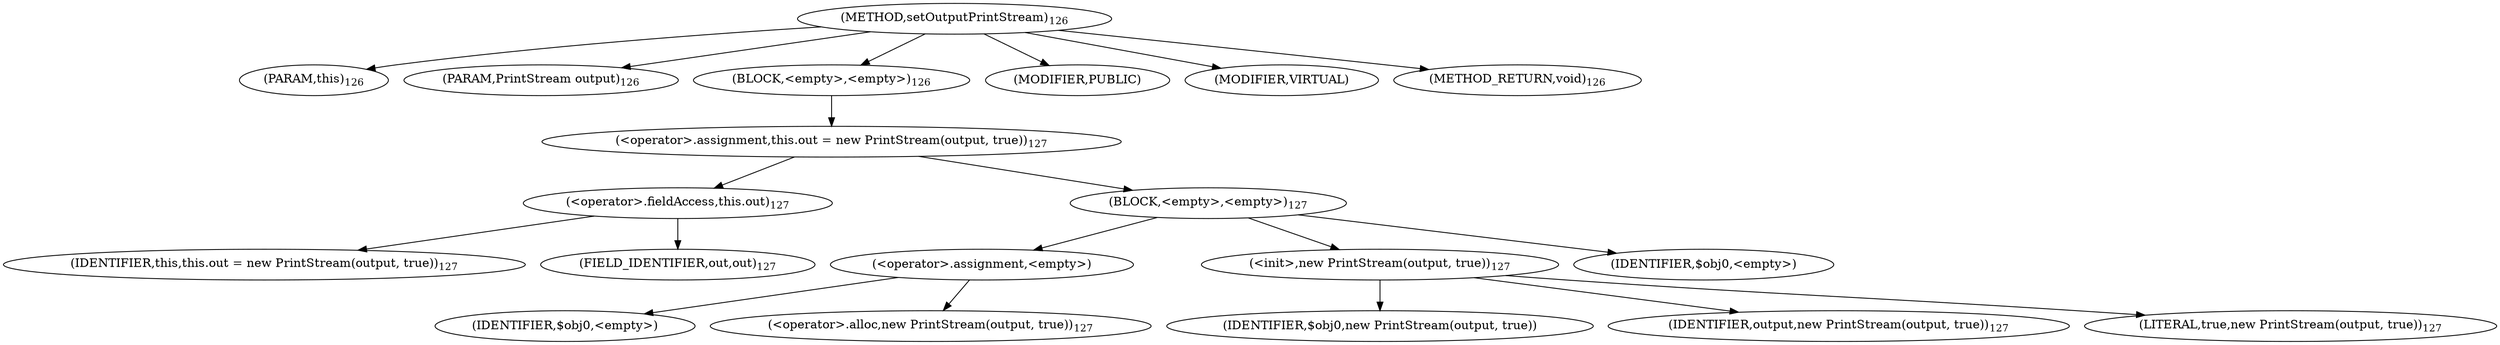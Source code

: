 digraph "setOutputPrintStream" {  
"106" [label = <(METHOD,setOutputPrintStream)<SUB>126</SUB>> ]
"6" [label = <(PARAM,this)<SUB>126</SUB>> ]
"107" [label = <(PARAM,PrintStream output)<SUB>126</SUB>> ]
"108" [label = <(BLOCK,&lt;empty&gt;,&lt;empty&gt;)<SUB>126</SUB>> ]
"109" [label = <(&lt;operator&gt;.assignment,this.out = new PrintStream(output, true))<SUB>127</SUB>> ]
"110" [label = <(&lt;operator&gt;.fieldAccess,this.out)<SUB>127</SUB>> ]
"5" [label = <(IDENTIFIER,this,this.out = new PrintStream(output, true))<SUB>127</SUB>> ]
"111" [label = <(FIELD_IDENTIFIER,out,out)<SUB>127</SUB>> ]
"112" [label = <(BLOCK,&lt;empty&gt;,&lt;empty&gt;)<SUB>127</SUB>> ]
"113" [label = <(&lt;operator&gt;.assignment,&lt;empty&gt;)> ]
"114" [label = <(IDENTIFIER,$obj0,&lt;empty&gt;)> ]
"115" [label = <(&lt;operator&gt;.alloc,new PrintStream(output, true))<SUB>127</SUB>> ]
"116" [label = <(&lt;init&gt;,new PrintStream(output, true))<SUB>127</SUB>> ]
"117" [label = <(IDENTIFIER,$obj0,new PrintStream(output, true))> ]
"118" [label = <(IDENTIFIER,output,new PrintStream(output, true))<SUB>127</SUB>> ]
"119" [label = <(LITERAL,true,new PrintStream(output, true))<SUB>127</SUB>> ]
"120" [label = <(IDENTIFIER,$obj0,&lt;empty&gt;)> ]
"121" [label = <(MODIFIER,PUBLIC)> ]
"122" [label = <(MODIFIER,VIRTUAL)> ]
"123" [label = <(METHOD_RETURN,void)<SUB>126</SUB>> ]
  "106" -> "6" 
  "106" -> "107" 
  "106" -> "108" 
  "106" -> "121" 
  "106" -> "122" 
  "106" -> "123" 
  "108" -> "109" 
  "109" -> "110" 
  "109" -> "112" 
  "110" -> "5" 
  "110" -> "111" 
  "112" -> "113" 
  "112" -> "116" 
  "112" -> "120" 
  "113" -> "114" 
  "113" -> "115" 
  "116" -> "117" 
  "116" -> "118" 
  "116" -> "119" 
}
